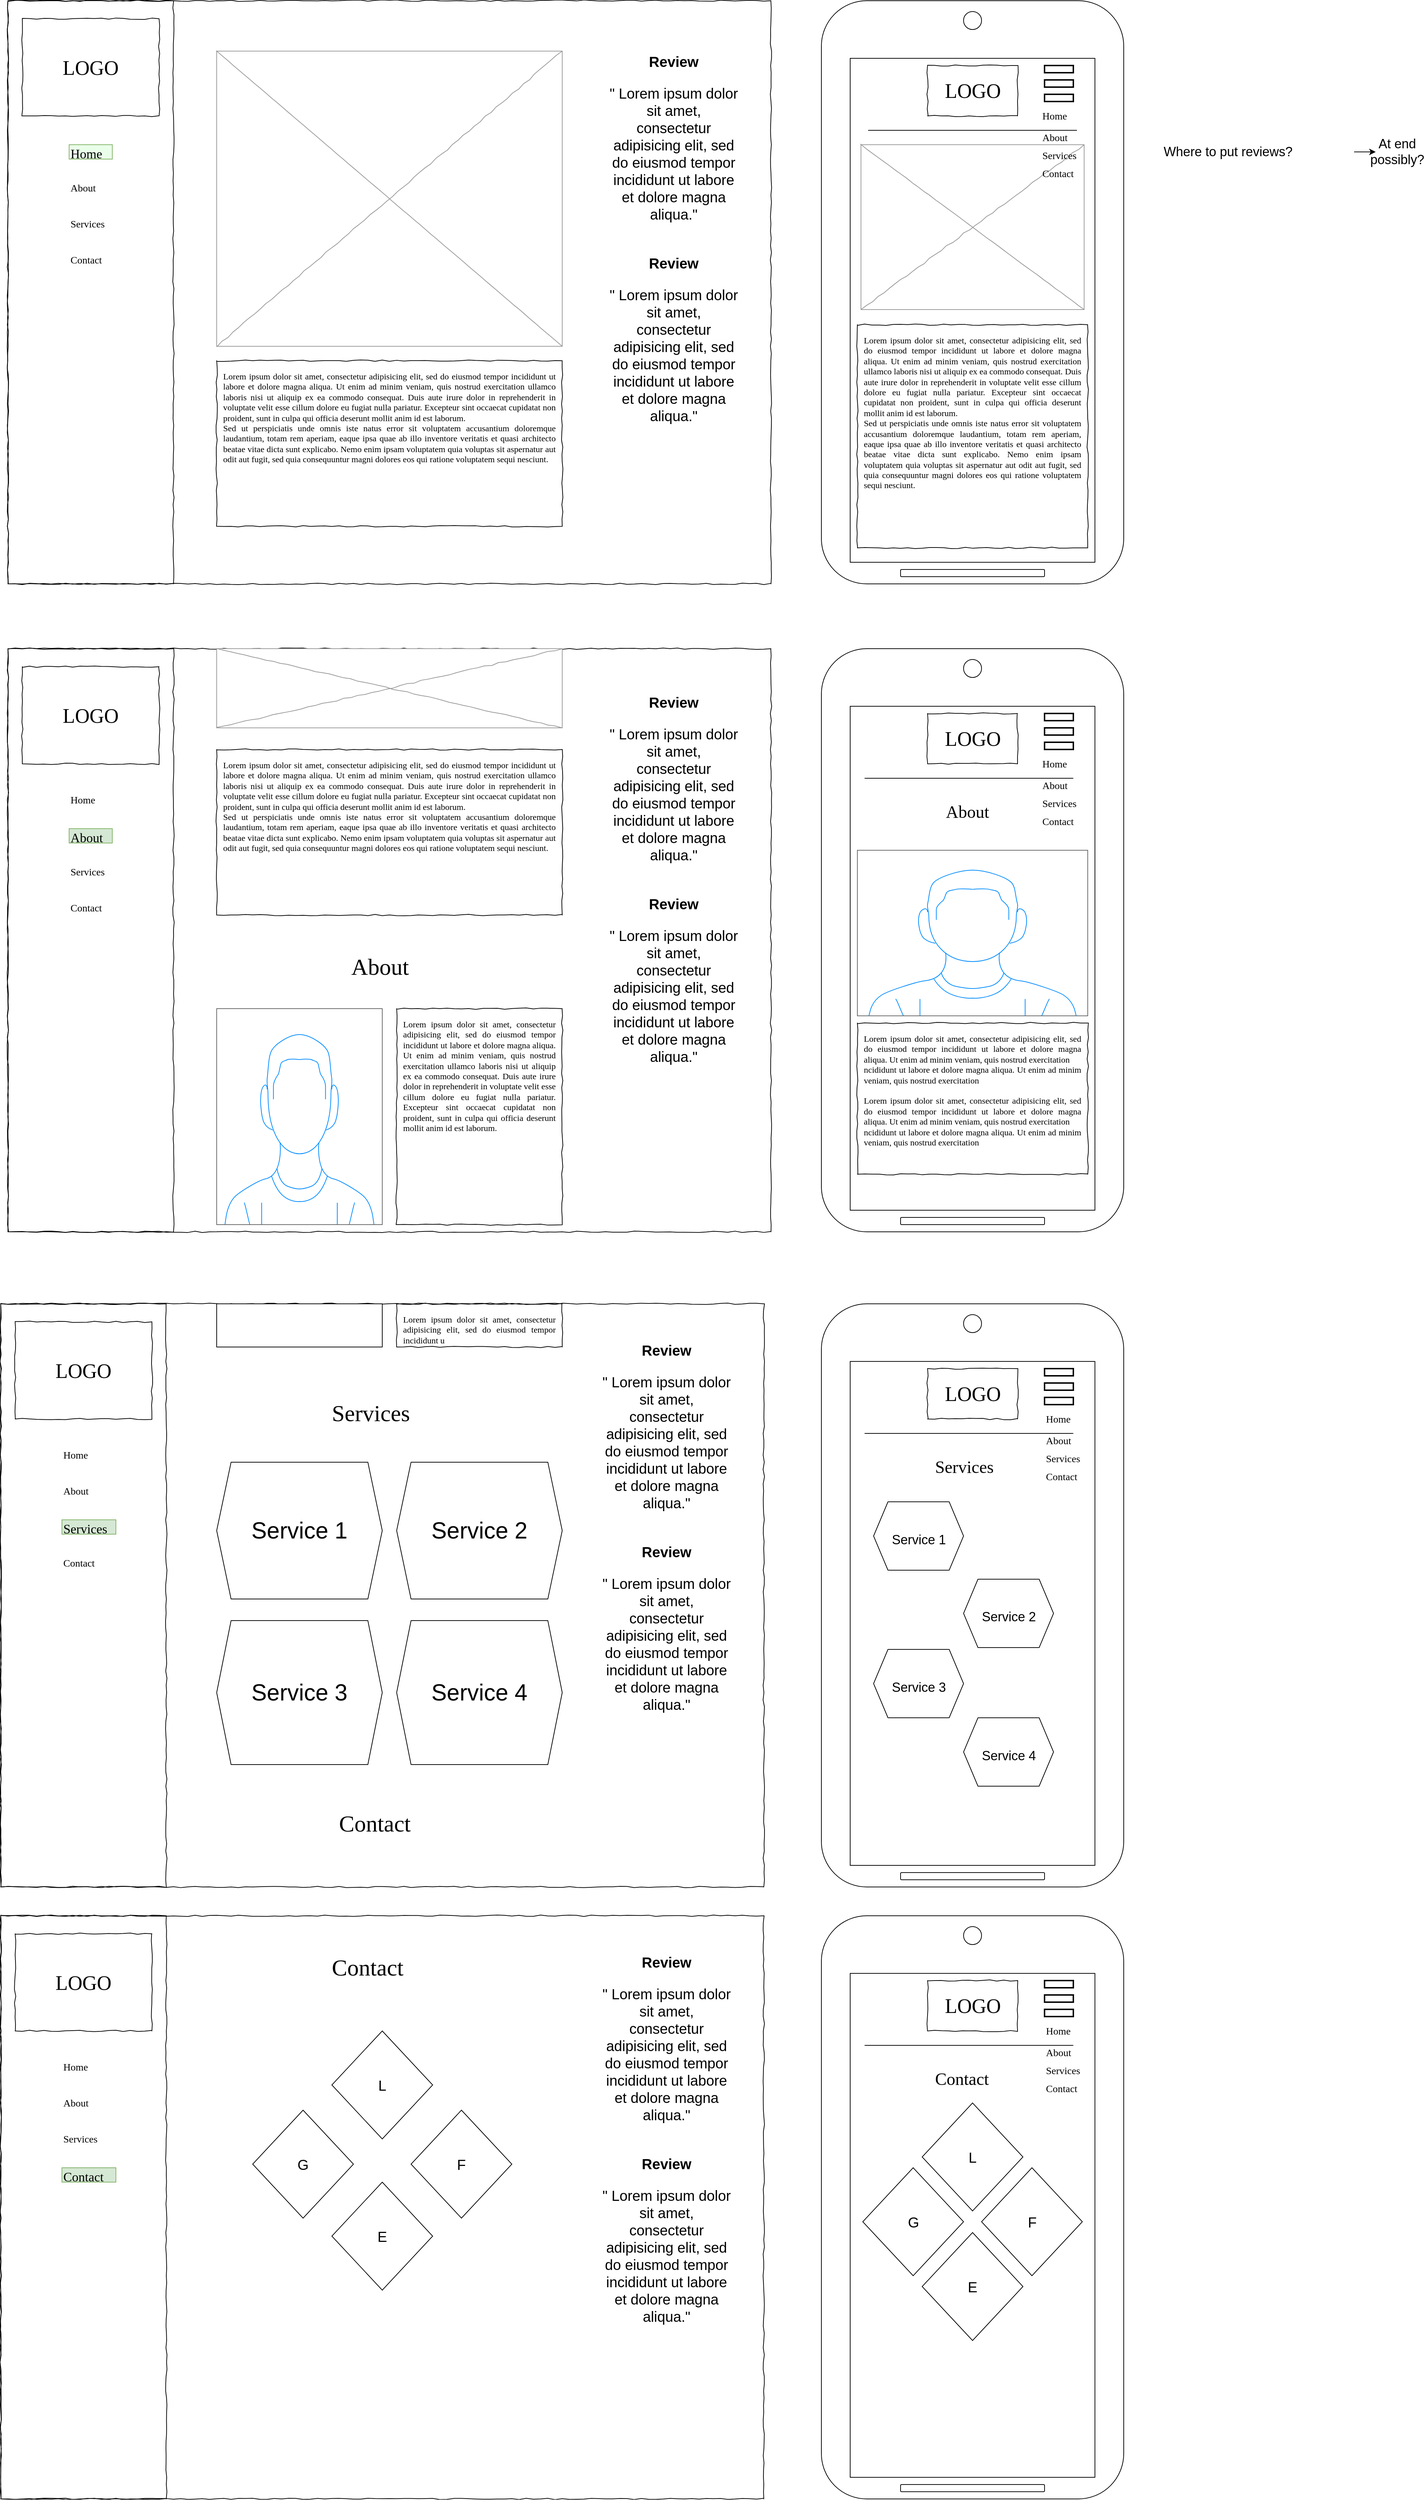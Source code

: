 <mxfile>
    <diagram name="Page-1" id="03018318-947c-dd8e-b7a3-06fadd420f32">
        <mxGraphModel dx="1958" dy="1034" grid="1" gridSize="10" guides="1" tooltips="1" connect="1" arrows="1" fold="1" page="1" pageScale="1" pageWidth="1100" pageHeight="850" background="none" math="0" shadow="0">
            <root>
                <mxCell id="0"/>
                <mxCell id="1" parent="0"/>
                <mxCell id="_-R5V9oavQFVsgbQ0bBa-81" value="" style="rounded=1;whiteSpace=wrap;html=1;" parent="1" vertex="1">
                    <mxGeometry x="1150" y="20" width="420" height="810" as="geometry"/>
                </mxCell>
                <mxCell id="677b7b8949515195-1" value="" style="whiteSpace=wrap;html=1;rounded=0;shadow=0;labelBackgroundColor=none;strokeColor=#000000;strokeWidth=1;fillColor=none;fontFamily=Verdana;fontSize=12;fontColor=#000000;align=center;comic=1;" parent="1" vertex="1">
                    <mxGeometry x="20" y="20" width="1060" height="810" as="geometry"/>
                </mxCell>
                <mxCell id="677b7b8949515195-10" value="" style="whiteSpace=wrap;html=1;rounded=0;shadow=0;labelBackgroundColor=none;strokeWidth=1;fillColor=none;fontFamily=Verdana;fontSize=12;align=center;comic=1;" parent="1" vertex="1">
                    <mxGeometry x="20" y="20" width="230" height="810" as="geometry"/>
                </mxCell>
                <mxCell id="677b7b8949515195-2" value="LOGO" style="whiteSpace=wrap;html=1;rounded=0;shadow=0;labelBackgroundColor=none;strokeWidth=1;fontFamily=Verdana;fontSize=28;align=center;comic=1;" parent="1" vertex="1">
                    <mxGeometry x="40" y="45" width="190" height="135" as="geometry"/>
                </mxCell>
                <mxCell id="677b7b8949515195-11" value="Home" style="text;html=1;points=[];align=left;verticalAlign=top;spacingTop=-4;fontSize=18;fontFamily=Verdana;fillColor=#EAFFE9;strokeColor=#82b366;rounded=0;gradientColor=none;" parent="1" vertex="1">
                    <mxGeometry x="105" y="220" width="60" height="20" as="geometry"/>
                </mxCell>
                <mxCell id="677b7b8949515195-12" value="About" style="text;html=1;points=[];align=left;verticalAlign=top;spacingTop=-4;fontSize=14;fontFamily=Verdana" parent="1" vertex="1">
                    <mxGeometry x="105" y="270" width="60" height="20" as="geometry"/>
                </mxCell>
                <mxCell id="677b7b8949515195-13" value="Services" style="text;html=1;points=[];align=left;verticalAlign=top;spacingTop=-4;fontSize=14;fontFamily=Verdana" parent="1" vertex="1">
                    <mxGeometry x="105" y="320" width="60" height="20" as="geometry"/>
                </mxCell>
                <mxCell id="677b7b8949515195-14" value="Contact" style="text;html=1;points=[];align=left;verticalAlign=top;spacingTop=-4;fontSize=14;fontFamily=Verdana" parent="1" vertex="1">
                    <mxGeometry x="105" y="370" width="60" height="20" as="geometry"/>
                </mxCell>
                <mxCell id="677b7b8949515195-15" value="&lt;div style=&quot;text-align: justify&quot;&gt;&lt;span&gt;Lorem ipsum dolor sit amet, consectetur adipisicing elit, sed do eiusmod tempor incididunt ut labore et dolore magna aliqua. Ut enim ad minim veniam, quis nostrud exercitation ullamco laboris nisi ut aliquip ex ea commodo consequat. Duis aute irure dolor in reprehenderit in voluptate velit esse cillum dolore eu fugiat nulla pariatur. Excepteur sint occaecat cupidatat non proident, sunt in culpa qui officia deserunt mollit anim id est laborum.&lt;/span&gt;&lt;/div&gt;&lt;div style=&quot;text-align: justify&quot;&gt;&lt;span&gt;Sed ut perspiciatis unde omnis iste natus error sit voluptatem accusantium doloremque laudantium, totam rem aperiam, eaque ipsa quae ab illo inventore veritatis et quasi architecto beatae vitae dicta sunt explicabo. Nemo enim ipsam voluptatem quia voluptas sit aspernatur aut odit aut fugit, sed quia consequuntur magni dolores eos qui ratione voluptatem sequi nesciunt.&amp;nbsp;&lt;/span&gt;&lt;/div&gt;" style="whiteSpace=wrap;html=1;rounded=0;shadow=0;labelBackgroundColor=none;strokeWidth=1;fillColor=none;fontFamily=Verdana;fontSize=12;align=center;verticalAlign=top;spacing=10;comic=1;" parent="1" vertex="1">
                    <mxGeometry x="310" y="520" width="480" height="230" as="geometry"/>
                </mxCell>
                <mxCell id="677b7b8949515195-16" value="" style="verticalLabelPosition=bottom;shadow=0;dashed=0;align=center;html=1;verticalAlign=top;strokeWidth=1;shape=mxgraph.mockup.graphics.simpleIcon;strokeColor=#999999;rounded=0;labelBackgroundColor=none;fontFamily=Verdana;fontSize=14;fontColor=#000000;comic=1;" parent="1" vertex="1">
                    <mxGeometry x="310" y="90" width="480" height="410" as="geometry"/>
                </mxCell>
                <mxCell id="_-R5V9oavQFVsgbQ0bBa-84" value="" style="rounded=0;whiteSpace=wrap;html=1;" parent="1" vertex="1">
                    <mxGeometry x="1190" y="100" width="340" height="700" as="geometry"/>
                </mxCell>
                <mxCell id="_-R5V9oavQFVsgbQ0bBa-42" value="LOGO" style="whiteSpace=wrap;html=1;rounded=0;shadow=0;labelBackgroundColor=none;strokeWidth=1;fontFamily=Verdana;fontSize=28;align=center;comic=1;" parent="1" vertex="1">
                    <mxGeometry x="1297.5" y="110" width="125" height="70" as="geometry"/>
                </mxCell>
                <mxCell id="_-R5V9oavQFVsgbQ0bBa-55" value="&lt;div style=&quot;text-align: justify&quot;&gt;&lt;span&gt;Lorem ipsum dolor sit amet, consectetur adipisicing elit, sed do eiusmod tempor incididunt ut labore et dolore magna aliqua. Ut enim ad minim veniam, quis nostrud exercitation ullamco laboris nisi ut aliquip ex ea commodo consequat. Duis aute irure dolor in reprehenderit in voluptate velit esse cillum dolore eu fugiat nulla pariatur. Excepteur sint occaecat cupidatat non proident, sunt in culpa qui officia deserunt mollit anim id est laborum.&lt;/span&gt;&lt;/div&gt;&lt;div style=&quot;text-align: justify&quot;&gt;&lt;span&gt;Sed ut perspiciatis unde omnis iste natus error sit voluptatem accusantium doloremque laudantium, totam rem aperiam, eaque ipsa quae ab illo inventore veritatis et quasi architecto beatae vitae dicta sunt explicabo. Nemo enim ipsam voluptatem quia voluptas sit aspernatur aut odit aut fugit, sed quia consequuntur magni dolores eos qui ratione voluptatem sequi nesciunt.&amp;nbsp;&lt;/span&gt;&lt;/div&gt;" style="whiteSpace=wrap;html=1;rounded=0;shadow=0;labelBackgroundColor=none;strokeWidth=1;fillColor=none;fontFamily=Verdana;fontSize=12;align=center;verticalAlign=top;spacing=10;comic=1;" parent="1" vertex="1">
                    <mxGeometry x="1200" y="470" width="320" height="310" as="geometry"/>
                </mxCell>
                <mxCell id="_-R5V9oavQFVsgbQ0bBa-56" value="" style="verticalLabelPosition=bottom;shadow=0;dashed=0;align=center;html=1;verticalAlign=top;strokeWidth=1;shape=mxgraph.mockup.graphics.simpleIcon;strokeColor=#999999;rounded=0;labelBackgroundColor=none;fontFamily=Verdana;fontSize=14;fontColor=#000000;comic=1;" parent="1" vertex="1">
                    <mxGeometry x="1205" y="220" width="310" height="229" as="geometry"/>
                </mxCell>
                <mxCell id="_-R5V9oavQFVsgbQ0bBa-82" value="" style="ellipse;whiteSpace=wrap;html=1;aspect=fixed;" parent="1" vertex="1">
                    <mxGeometry x="1347.5" y="35" width="25" height="25" as="geometry"/>
                </mxCell>
                <mxCell id="_-R5V9oavQFVsgbQ0bBa-83" value="" style="rounded=1;whiteSpace=wrap;html=1;" parent="1" vertex="1">
                    <mxGeometry x="1260" y="810" width="200" height="10" as="geometry"/>
                </mxCell>
                <mxCell id="_-R5V9oavQFVsgbQ0bBa-93" value="" style="whiteSpace=wrap;html=1;rounded=0;shadow=0;labelBackgroundColor=none;strokeColor=#000000;strokeWidth=1;fillColor=none;fontFamily=Verdana;fontSize=12;fontColor=#000000;align=center;comic=1;" parent="1" vertex="1">
                    <mxGeometry x="20" y="920" width="1060" height="810" as="geometry"/>
                </mxCell>
                <mxCell id="_-R5V9oavQFVsgbQ0bBa-94" value="" style="whiteSpace=wrap;html=1;rounded=0;shadow=0;labelBackgroundColor=none;strokeWidth=1;fillColor=none;fontFamily=Verdana;fontSize=12;align=center;comic=1;" parent="1" vertex="1">
                    <mxGeometry x="20" y="920" width="230" height="810" as="geometry"/>
                </mxCell>
                <mxCell id="_-R5V9oavQFVsgbQ0bBa-95" value="LOGO" style="whiteSpace=wrap;html=1;rounded=0;shadow=0;labelBackgroundColor=none;strokeWidth=1;fontFamily=Verdana;fontSize=28;align=center;comic=1;" parent="1" vertex="1">
                    <mxGeometry x="40" y="945" width="190" height="135" as="geometry"/>
                </mxCell>
                <mxCell id="_-R5V9oavQFVsgbQ0bBa-96" value="Home" style="text;html=1;points=[];align=left;verticalAlign=top;spacingTop=-4;fontSize=14;fontFamily=Verdana;rounded=0;" parent="1" vertex="1">
                    <mxGeometry x="105" y="1120" width="60" height="20" as="geometry"/>
                </mxCell>
                <mxCell id="_-R5V9oavQFVsgbQ0bBa-97" value="About" style="text;html=1;points=[];align=left;verticalAlign=top;spacingTop=-4;fontSize=18;fontFamily=Verdana;fillColor=#d5e8d4;strokeColor=#82b366;" parent="1" vertex="1">
                    <mxGeometry x="105" y="1170" width="60" height="20" as="geometry"/>
                </mxCell>
                <mxCell id="_-R5V9oavQFVsgbQ0bBa-98" value="Services" style="text;html=1;points=[];align=left;verticalAlign=top;spacingTop=-4;fontSize=14;fontFamily=Verdana" parent="1" vertex="1">
                    <mxGeometry x="105" y="1220" width="60" height="20" as="geometry"/>
                </mxCell>
                <mxCell id="_-R5V9oavQFVsgbQ0bBa-99" value="Contact" style="text;html=1;points=[];align=left;verticalAlign=top;spacingTop=-4;fontSize=14;fontFamily=Verdana" parent="1" vertex="1">
                    <mxGeometry x="105" y="1270" width="60" height="20" as="geometry"/>
                </mxCell>
                <mxCell id="_-R5V9oavQFVsgbQ0bBa-100" value="&lt;div style=&quot;text-align: justify&quot;&gt;&lt;span&gt;Lorem ipsum dolor sit amet, consectetur adipisicing elit, sed do eiusmod tempor incididunt ut labore et dolore magna aliqua. Ut enim ad minim veniam, quis nostrud exercitation ullamco laboris nisi ut aliquip ex ea commodo consequat. Duis aute irure dolor in reprehenderit in voluptate velit esse cillum dolore eu fugiat nulla pariatur. Excepteur sint occaecat cupidatat non proident, sunt in culpa qui officia deserunt mollit anim id est laborum.&lt;/span&gt;&lt;/div&gt;&lt;div style=&quot;text-align: justify&quot;&gt;&lt;span&gt;Sed ut perspiciatis unde omnis iste natus error sit voluptatem accusantium doloremque laudantium, totam rem aperiam, eaque ipsa quae ab illo inventore veritatis et quasi architecto beatae vitae dicta sunt explicabo. Nemo enim ipsam voluptatem quia voluptas sit aspernatur aut odit aut fugit, sed quia consequuntur magni dolores eos qui ratione voluptatem sequi nesciunt.&amp;nbsp;&lt;/span&gt;&lt;/div&gt;" style="whiteSpace=wrap;html=1;rounded=0;shadow=0;labelBackgroundColor=none;strokeWidth=1;fillColor=none;fontFamily=Verdana;fontSize=12;align=center;verticalAlign=top;spacing=10;comic=1;" parent="1" vertex="1">
                    <mxGeometry x="310" y="1060" width="480" height="230" as="geometry"/>
                </mxCell>
                <mxCell id="_-R5V9oavQFVsgbQ0bBa-101" value="" style="verticalLabelPosition=bottom;shadow=0;dashed=0;align=center;html=1;verticalAlign=top;strokeWidth=1;shape=mxgraph.mockup.graphics.simpleIcon;strokeColor=#999999;rounded=0;labelBackgroundColor=none;fontFamily=Verdana;fontSize=14;fontColor=#000000;comic=1;" parent="1" vertex="1">
                    <mxGeometry x="310" y="920" width="480" height="110" as="geometry"/>
                </mxCell>
                <mxCell id="_-R5V9oavQFVsgbQ0bBa-102" value="About" style="text;html=1;points=[];align=left;verticalAlign=top;spacingTop=-4;fontSize=32;fontFamily=Verdana" parent="1" vertex="1">
                    <mxGeometry x="495" y="1340" width="110" height="50" as="geometry"/>
                </mxCell>
                <mxCell id="_-R5V9oavQFVsgbQ0bBa-103" value="&lt;div style=&quot;text-align: justify&quot;&gt;&lt;span&gt;Lorem ipsum dolor sit amet, consectetur adipisicing elit, sed do eiusmod tempor incididunt ut labore et dolore magna aliqua. Ut enim ad minim veniam, quis nostrud exercitation ullamco laboris nisi ut aliquip ex ea commodo consequat. Duis aute irure dolor in reprehenderit in voluptate velit esse cillum dolore eu fugiat nulla pariatur. Excepteur sint occaecat cupidatat non proident, sunt in culpa qui officia deserunt mollit anim id est laborum.&lt;/span&gt;&lt;/div&gt;&lt;div style=&quot;text-align: justify&quot;&gt;&lt;br&gt;&lt;/div&gt;" style="whiteSpace=wrap;html=1;rounded=0;shadow=0;labelBackgroundColor=none;strokeWidth=1;fillColor=none;fontFamily=Verdana;fontSize=12;align=center;verticalAlign=top;spacing=10;comic=1;" parent="1" vertex="1">
                    <mxGeometry x="560" y="1420" width="230" height="300" as="geometry"/>
                </mxCell>
                <mxCell id="_-R5V9oavQFVsgbQ0bBa-104" value="" style="verticalLabelPosition=bottom;shadow=0;dashed=0;align=center;html=1;verticalAlign=top;strokeWidth=1;shape=mxgraph.mockup.containers.userMale;strokeColor=#666666;strokeColor2=#008cff;rounded=0;fontSize=32;fillColor=#FFFFFF;gradientColor=none;" parent="1" vertex="1">
                    <mxGeometry x="310" y="1420" width="230" height="300" as="geometry"/>
                </mxCell>
                <mxCell id="_-R5V9oavQFVsgbQ0bBa-105" value="" style="whiteSpace=wrap;html=1;rounded=0;shadow=0;labelBackgroundColor=none;strokeColor=#000000;strokeWidth=1;fillColor=none;fontFamily=Verdana;fontSize=12;fontColor=#000000;align=center;comic=1;" parent="1" vertex="1">
                    <mxGeometry x="10" y="1830" width="1060" height="810" as="geometry"/>
                </mxCell>
                <mxCell id="_-R5V9oavQFVsgbQ0bBa-106" value="" style="whiteSpace=wrap;html=1;rounded=0;shadow=0;labelBackgroundColor=none;strokeWidth=1;fillColor=none;fontFamily=Verdana;fontSize=12;align=center;comic=1;" parent="1" vertex="1">
                    <mxGeometry x="10" y="1830" width="230" height="810" as="geometry"/>
                </mxCell>
                <mxCell id="_-R5V9oavQFVsgbQ0bBa-107" value="LOGO" style="whiteSpace=wrap;html=1;rounded=0;shadow=0;labelBackgroundColor=none;strokeWidth=1;fontFamily=Verdana;fontSize=28;align=center;comic=1;" parent="1" vertex="1">
                    <mxGeometry x="30" y="1855" width="190" height="135" as="geometry"/>
                </mxCell>
                <mxCell id="_-R5V9oavQFVsgbQ0bBa-108" value="Home" style="text;html=1;points=[];align=left;verticalAlign=top;spacingTop=-4;fontSize=14;fontFamily=Verdana;rounded=0;" parent="1" vertex="1">
                    <mxGeometry x="95" y="2030" width="60" height="20" as="geometry"/>
                </mxCell>
                <mxCell id="_-R5V9oavQFVsgbQ0bBa-109" value="About" style="text;html=1;points=[];align=left;verticalAlign=top;spacingTop=-4;fontSize=14;fontFamily=Verdana;" parent="1" vertex="1">
                    <mxGeometry x="95" y="2080" width="60" height="20" as="geometry"/>
                </mxCell>
                <mxCell id="_-R5V9oavQFVsgbQ0bBa-110" value="Services" style="text;html=1;points=[];align=left;verticalAlign=top;spacingTop=-4;fontSize=18;fontFamily=Verdana;fillColor=#d5e8d4;strokeColor=#82b366;" parent="1" vertex="1">
                    <mxGeometry x="95" y="2130" width="75" height="20" as="geometry"/>
                </mxCell>
                <mxCell id="_-R5V9oavQFVsgbQ0bBa-111" value="Contact" style="text;html=1;points=[];align=left;verticalAlign=top;spacingTop=-4;fontSize=14;fontFamily=Verdana" parent="1" vertex="1">
                    <mxGeometry x="95" y="2180" width="60" height="20" as="geometry"/>
                </mxCell>
                <mxCell id="_-R5V9oavQFVsgbQ0bBa-115" value="&lt;div style=&quot;text-align: justify&quot;&gt;&lt;span&gt;Lorem ipsum dolor sit amet, consectetur adipisicing elit, sed do eiusmod tempor incididunt u&lt;/span&gt;&lt;/div&gt;" style="whiteSpace=wrap;html=1;rounded=0;shadow=0;labelBackgroundColor=none;strokeWidth=1;fillColor=none;fontFamily=Verdana;fontSize=12;align=center;verticalAlign=top;spacing=10;comic=1;" parent="1" vertex="1">
                    <mxGeometry x="560" y="1830" width="230" height="60" as="geometry"/>
                </mxCell>
                <mxCell id="_-R5V9oavQFVsgbQ0bBa-121" value="" style="rounded=0;whiteSpace=wrap;html=1;fontSize=32;fillColor=#FFFFFF;gradientColor=none;" parent="1" vertex="1">
                    <mxGeometry x="310" y="1830" width="230" height="60" as="geometry"/>
                </mxCell>
                <mxCell id="_-R5V9oavQFVsgbQ0bBa-123" value="Services" style="text;html=1;points=[];align=left;verticalAlign=top;spacingTop=-4;fontSize=32;fontFamily=Verdana" parent="1" vertex="1">
                    <mxGeometry x="468" y="1960" width="165" height="50" as="geometry"/>
                </mxCell>
                <mxCell id="_-R5V9oavQFVsgbQ0bBa-125" value="Service 1" style="shape=hexagon;perimeter=hexagonPerimeter2;whiteSpace=wrap;html=1;fixedSize=1;rounded=0;fontSize=32;fillColor=#FFFFFF;gradientColor=none;" parent="1" vertex="1">
                    <mxGeometry x="310" y="2050" width="230" height="190" as="geometry"/>
                </mxCell>
                <mxCell id="_-R5V9oavQFVsgbQ0bBa-129" value="Service 2" style="shape=hexagon;perimeter=hexagonPerimeter2;whiteSpace=wrap;html=1;fixedSize=1;rounded=0;fontSize=32;fillColor=#FFFFFF;gradientColor=none;" parent="1" vertex="1">
                    <mxGeometry x="560" y="2050" width="230" height="190" as="geometry"/>
                </mxCell>
                <mxCell id="_-R5V9oavQFVsgbQ0bBa-130" value="Service 3" style="shape=hexagon;perimeter=hexagonPerimeter2;whiteSpace=wrap;html=1;fixedSize=1;rounded=0;fontSize=32;fillColor=#FFFFFF;gradientColor=none;" parent="1" vertex="1">
                    <mxGeometry x="310" y="2270" width="230" height="200" as="geometry"/>
                </mxCell>
                <mxCell id="_-R5V9oavQFVsgbQ0bBa-131" value="Service 4" style="shape=hexagon;perimeter=hexagonPerimeter2;whiteSpace=wrap;html=1;fixedSize=1;rounded=0;fontSize=32;fillColor=#FFFFFF;gradientColor=none;" parent="1" vertex="1">
                    <mxGeometry x="560" y="2270" width="230" height="200" as="geometry"/>
                </mxCell>
                <mxCell id="_-R5V9oavQFVsgbQ0bBa-138" value="&lt;h1 style=&quot;font-size: 20px;&quot;&gt;Review&lt;/h1&gt;&lt;p style=&quot;font-size: 20px;&quot;&gt;&quot; Lorem ipsum dolor sit amet, consectetur adipisicing elit, sed do eiusmod tempor incididunt ut labore et dolore magna aliqua.&quot;&lt;/p&gt;" style="text;html=1;strokeColor=none;fillColor=none;spacing=5;spacingTop=-20;whiteSpace=wrap;overflow=hidden;rounded=0;fontSize=20;align=center;" parent="1" vertex="1">
                    <mxGeometry x="850" y="90" width="190" height="240" as="geometry"/>
                </mxCell>
                <mxCell id="_-R5V9oavQFVsgbQ0bBa-139" value="&lt;h1 style=&quot;font-size: 20px;&quot;&gt;Review&lt;/h1&gt;&lt;p style=&quot;font-size: 20px;&quot;&gt;&quot; Lorem ipsum dolor sit amet, consectetur adipisicing elit, sed do eiusmod tempor incididunt ut labore et dolore magna aliqua.&quot;&lt;/p&gt;" style="text;html=1;strokeColor=none;fillColor=none;spacing=5;spacingTop=-20;whiteSpace=wrap;overflow=hidden;rounded=0;fontSize=20;align=center;" parent="1" vertex="1">
                    <mxGeometry x="850" y="370" width="190" height="240" as="geometry"/>
                </mxCell>
                <mxCell id="_-R5V9oavQFVsgbQ0bBa-140" value="&lt;h1 style=&quot;font-size: 20px;&quot;&gt;Review&lt;/h1&gt;&lt;p style=&quot;font-size: 20px;&quot;&gt;&quot; Lorem ipsum dolor sit amet, consectetur adipisicing elit, sed do eiusmod tempor incididunt ut labore et dolore magna aliqua.&quot;&lt;/p&gt;" style="text;html=1;strokeColor=none;fillColor=none;spacing=5;spacingTop=-20;whiteSpace=wrap;overflow=hidden;rounded=0;fontSize=20;align=center;" parent="1" vertex="1">
                    <mxGeometry x="850" y="980" width="190" height="240" as="geometry"/>
                </mxCell>
                <mxCell id="_-R5V9oavQFVsgbQ0bBa-141" value="&lt;h1 style=&quot;font-size: 20px;&quot;&gt;Review&lt;/h1&gt;&lt;p style=&quot;font-size: 20px;&quot;&gt;&quot; Lorem ipsum dolor sit amet, consectetur adipisicing elit, sed do eiusmod tempor incididunt ut labore et dolore magna aliqua.&quot;&lt;/p&gt;" style="text;html=1;strokeColor=none;fillColor=none;spacing=5;spacingTop=-20;whiteSpace=wrap;overflow=hidden;rounded=0;fontSize=20;align=center;" parent="1" vertex="1">
                    <mxGeometry x="850" y="1260" width="190" height="240" as="geometry"/>
                </mxCell>
                <mxCell id="_-R5V9oavQFVsgbQ0bBa-142" value="&lt;h1 style=&quot;font-size: 20px;&quot;&gt;Review&lt;/h1&gt;&lt;p style=&quot;font-size: 20px;&quot;&gt;&quot; Lorem ipsum dolor sit amet, consectetur adipisicing elit, sed do eiusmod tempor incididunt ut labore et dolore magna aliqua.&quot;&lt;/p&gt;" style="text;html=1;strokeColor=none;fillColor=none;spacing=5;spacingTop=-20;whiteSpace=wrap;overflow=hidden;rounded=0;fontSize=20;align=center;" parent="1" vertex="1">
                    <mxGeometry x="840" y="1880" width="190" height="240" as="geometry"/>
                </mxCell>
                <mxCell id="_-R5V9oavQFVsgbQ0bBa-143" value="&lt;h1 style=&quot;font-size: 20px;&quot;&gt;Review&lt;/h1&gt;&lt;p style=&quot;font-size: 20px;&quot;&gt;&quot; Lorem ipsum dolor sit amet, consectetur adipisicing elit, sed do eiusmod tempor incididunt ut labore et dolore magna aliqua.&quot;&lt;/p&gt;" style="text;html=1;strokeColor=none;fillColor=none;spacing=5;spacingTop=-20;whiteSpace=wrap;overflow=hidden;rounded=0;fontSize=20;align=center;" parent="1" vertex="1">
                    <mxGeometry x="840" y="2160" width="190" height="240" as="geometry"/>
                </mxCell>
                <mxCell id="_-R5V9oavQFVsgbQ0bBa-144" value="" style="whiteSpace=wrap;html=1;rounded=0;shadow=0;labelBackgroundColor=none;strokeColor=#000000;strokeWidth=1;fillColor=none;fontFamily=Verdana;fontSize=12;fontColor=#000000;align=center;comic=1;" parent="1" vertex="1">
                    <mxGeometry x="10" y="2680" width="1060" height="810" as="geometry"/>
                </mxCell>
                <mxCell id="_-R5V9oavQFVsgbQ0bBa-145" value="" style="whiteSpace=wrap;html=1;rounded=0;shadow=0;labelBackgroundColor=none;strokeWidth=1;fillColor=none;fontFamily=Verdana;fontSize=12;align=center;comic=1;" parent="1" vertex="1">
                    <mxGeometry x="10" y="2680" width="230" height="810" as="geometry"/>
                </mxCell>
                <mxCell id="_-R5V9oavQFVsgbQ0bBa-146" value="LOGO" style="whiteSpace=wrap;html=1;rounded=0;shadow=0;labelBackgroundColor=none;strokeWidth=1;fontFamily=Verdana;fontSize=28;align=center;comic=1;" parent="1" vertex="1">
                    <mxGeometry x="30" y="2705" width="190" height="135" as="geometry"/>
                </mxCell>
                <mxCell id="_-R5V9oavQFVsgbQ0bBa-147" value="Home" style="text;html=1;points=[];align=left;verticalAlign=top;spacingTop=-4;fontSize=14;fontFamily=Verdana;rounded=0;" parent="1" vertex="1">
                    <mxGeometry x="95" y="2880" width="60" height="20" as="geometry"/>
                </mxCell>
                <mxCell id="_-R5V9oavQFVsgbQ0bBa-148" value="About" style="text;html=1;points=[];align=left;verticalAlign=top;spacingTop=-4;fontSize=14;fontFamily=Verdana;" parent="1" vertex="1">
                    <mxGeometry x="95" y="2930" width="60" height="20" as="geometry"/>
                </mxCell>
                <mxCell id="_-R5V9oavQFVsgbQ0bBa-149" value="Services" style="text;html=1;points=[];align=left;verticalAlign=top;spacingTop=-4;fontSize=14;fontFamily=Verdana;" parent="1" vertex="1">
                    <mxGeometry x="95" y="2980" width="60" height="20" as="geometry"/>
                </mxCell>
                <mxCell id="_-R5V9oavQFVsgbQ0bBa-150" value="Contact" style="text;html=1;points=[];align=left;verticalAlign=top;spacingTop=-4;fontSize=18;fontFamily=Verdana;fillColor=#d5e8d4;strokeColor=#82b366;" parent="1" vertex="1">
                    <mxGeometry x="95" y="3030" width="75" height="20" as="geometry"/>
                </mxCell>
                <mxCell id="_-R5V9oavQFVsgbQ0bBa-158" value="&lt;h1 style=&quot;font-size: 20px;&quot;&gt;Review&lt;/h1&gt;&lt;p style=&quot;font-size: 20px;&quot;&gt;&quot; Lorem ipsum dolor sit amet, consectetur adipisicing elit, sed do eiusmod tempor incididunt ut labore et dolore magna aliqua.&quot;&lt;/p&gt;" style="text;html=1;strokeColor=none;fillColor=none;spacing=5;spacingTop=-20;whiteSpace=wrap;overflow=hidden;rounded=0;fontSize=20;align=center;" parent="1" vertex="1">
                    <mxGeometry x="840" y="2730" width="190" height="240" as="geometry"/>
                </mxCell>
                <mxCell id="_-R5V9oavQFVsgbQ0bBa-159" value="&lt;h1 style=&quot;font-size: 20px;&quot;&gt;Review&lt;/h1&gt;&lt;p style=&quot;font-size: 20px;&quot;&gt;&quot; Lorem ipsum dolor sit amet, consectetur adipisicing elit, sed do eiusmod tempor incididunt ut labore et dolore magna aliqua.&quot;&lt;/p&gt;" style="text;html=1;strokeColor=none;fillColor=none;spacing=5;spacingTop=-20;whiteSpace=wrap;overflow=hidden;rounded=0;fontSize=20;align=center;" parent="1" vertex="1">
                    <mxGeometry x="840" y="3010" width="190" height="240" as="geometry"/>
                </mxCell>
                <mxCell id="_-R5V9oavQFVsgbQ0bBa-160" value="Contact" style="text;html=1;points=[];align=left;verticalAlign=top;spacingTop=-4;fontSize=32;fontFamily=Verdana" parent="1" vertex="1">
                    <mxGeometry x="478" y="2530" width="165" height="50" as="geometry"/>
                </mxCell>
                <mxCell id="_-R5V9oavQFVsgbQ0bBa-164" value="Contact" style="text;html=1;points=[];align=left;verticalAlign=top;spacingTop=-4;fontSize=32;fontFamily=Verdana" parent="1" vertex="1">
                    <mxGeometry x="468" y="2730" width="165" height="50" as="geometry"/>
                </mxCell>
                <mxCell id="_-R5V9oavQFVsgbQ0bBa-168" value="F" style="rhombus;whiteSpace=wrap;html=1;rounded=0;sketch=0;fontSize=20;fillColor=#FFFFFF;gradientColor=none;" parent="1" vertex="1">
                    <mxGeometry x="580" y="2950" width="140" height="150" as="geometry"/>
                </mxCell>
                <mxCell id="_-R5V9oavQFVsgbQ0bBa-172" value="G" style="rhombus;whiteSpace=wrap;html=1;rounded=0;sketch=0;fontSize=20;fillColor=#FFFFFF;gradientColor=none;" parent="1" vertex="1">
                    <mxGeometry x="360" y="2950" width="140" height="150" as="geometry"/>
                </mxCell>
                <mxCell id="_-R5V9oavQFVsgbQ0bBa-173" value="L" style="rhombus;whiteSpace=wrap;html=1;rounded=0;sketch=0;fontSize=20;fillColor=#FFFFFF;gradientColor=none;" parent="1" vertex="1">
                    <mxGeometry x="470" y="2840" width="140" height="150" as="geometry"/>
                </mxCell>
                <mxCell id="_-R5V9oavQFVsgbQ0bBa-174" value="E" style="rhombus;whiteSpace=wrap;html=1;rounded=0;sketch=0;fontSize=20;fillColor=#FFFFFF;gradientColor=none;" parent="1" vertex="1">
                    <mxGeometry x="470" y="3050" width="140" height="150" as="geometry"/>
                </mxCell>
                <mxCell id="_-R5V9oavQFVsgbQ0bBa-184" value="" style="rounded=1;whiteSpace=wrap;html=1;" parent="1" vertex="1">
                    <mxGeometry x="1150" y="920" width="420" height="810" as="geometry"/>
                </mxCell>
                <mxCell id="_-R5V9oavQFVsgbQ0bBa-185" value="" style="rounded=0;whiteSpace=wrap;html=1;" parent="1" vertex="1">
                    <mxGeometry x="1190" y="1000" width="340" height="700" as="geometry"/>
                </mxCell>
                <mxCell id="_-R5V9oavQFVsgbQ0bBa-189" value="" style="ellipse;whiteSpace=wrap;html=1;aspect=fixed;" parent="1" vertex="1">
                    <mxGeometry x="1347.5" y="935" width="25" height="25" as="geometry"/>
                </mxCell>
                <mxCell id="_-R5V9oavQFVsgbQ0bBa-190" value="" style="rounded=1;whiteSpace=wrap;html=1;" parent="1" vertex="1">
                    <mxGeometry x="1260" y="1710" width="200" height="10" as="geometry"/>
                </mxCell>
                <mxCell id="_-R5V9oavQFVsgbQ0bBa-191" value="About" style="text;html=1;points=[];align=left;verticalAlign=top;spacingTop=-4;fontSize=24;fontFamily=Verdana" parent="1" vertex="1">
                    <mxGeometry x="1321.25" y="1130" width="77.5" height="50" as="geometry"/>
                </mxCell>
                <mxCell id="_-R5V9oavQFVsgbQ0bBa-192" value="" style="verticalLabelPosition=bottom;shadow=0;dashed=0;align=center;html=1;verticalAlign=top;strokeWidth=1;shape=mxgraph.mockup.containers.userMale;strokeColor=#666666;strokeColor2=#008cff;rounded=0;fontSize=32;fillColor=#FFFFFF;gradientColor=none;" parent="1" vertex="1">
                    <mxGeometry x="1200" y="1200" width="320" height="230" as="geometry"/>
                </mxCell>
                <mxCell id="_-R5V9oavQFVsgbQ0bBa-193" value="&lt;div style=&quot;text-align: justify&quot;&gt;&lt;span&gt;Lorem ipsum dolor sit amet, consectetur adipisicing elit, sed do eiusmod tempor incididunt ut labore et dolore magna aliqua. Ut enim ad minim veniam, quis nostrud exercitation&lt;/span&gt;&lt;/div&gt;&lt;div style=&quot;text-align: justify&quot;&gt;ncididunt ut labore et dolore magna aliqua. Ut enim ad minim veniam, quis nostrud exercitation&lt;span&gt;&lt;br&gt;&lt;/span&gt;&lt;/div&gt;&lt;div style=&quot;text-align: justify&quot;&gt;&lt;br&gt;&lt;/div&gt;&lt;div style=&quot;text-align: justify&quot;&gt;&lt;div&gt;Lorem ipsum dolor sit amet, consectetur adipisicing elit, sed do eiusmod tempor incididunt ut labore et dolore magna aliqua. Ut enim ad minim veniam, quis nostrud exercitation&lt;/div&gt;&lt;div&gt;ncididunt ut labore et dolore magna aliqua. Ut enim ad minim veniam, quis nostrud exercitation&lt;/div&gt;&lt;/div&gt;" style="whiteSpace=wrap;html=1;rounded=0;shadow=0;labelBackgroundColor=none;strokeWidth=1;fillColor=none;fontFamily=Verdana;fontSize=12;align=center;verticalAlign=top;spacing=10;comic=1;" parent="1" vertex="1">
                    <mxGeometry x="1200" y="1440" width="320" height="210" as="geometry"/>
                </mxCell>
                <mxCell id="_-R5V9oavQFVsgbQ0bBa-258" style="edgeStyle=orthogonalEdgeStyle;rounded=0;orthogonalLoop=1;jettySize=auto;html=1;fontSize=18;" parent="1" source="_-R5V9oavQFVsgbQ0bBa-194" target="_-R5V9oavQFVsgbQ0bBa-259" edge="1">
                    <mxGeometry relative="1" as="geometry">
                        <mxPoint x="1950" y="230" as="targetPoint"/>
                    </mxGeometry>
                </mxCell>
                <mxCell id="_-R5V9oavQFVsgbQ0bBa-194" value="Where to put reviews?" style="text;html=1;strokeColor=none;fillColor=none;align=center;verticalAlign=middle;whiteSpace=wrap;rounded=0;sketch=0;fontSize=18;" parent="1" vertex="1">
                    <mxGeometry x="1540" y="215" width="350" height="30" as="geometry"/>
                </mxCell>
                <mxCell id="_-R5V9oavQFVsgbQ0bBa-209" value="" style="rounded=0;whiteSpace=wrap;html=1;sketch=0;fontSize=13;fillColor=#FFFFFF;gradientColor=none;verticalAlign=middle;horizontal=0;align=right;strokeWidth=2;" parent="1" vertex="1">
                    <mxGeometry x="1460" y="1010" width="40" height="10" as="geometry"/>
                </mxCell>
                <mxCell id="_-R5V9oavQFVsgbQ0bBa-210" value="" style="rounded=0;whiteSpace=wrap;html=1;sketch=0;fontSize=13;fillColor=#FFFFFF;gradientColor=none;verticalAlign=middle;horizontal=0;align=right;strokeWidth=2;" parent="1" vertex="1">
                    <mxGeometry x="1460" y="1030" width="40" height="10" as="geometry"/>
                </mxCell>
                <mxCell id="_-R5V9oavQFVsgbQ0bBa-211" value="" style="rounded=0;whiteSpace=wrap;html=1;sketch=0;fontSize=13;fillColor=#FFFFFF;gradientColor=none;verticalAlign=middle;horizontal=0;align=right;strokeWidth=2;" parent="1" vertex="1">
                    <mxGeometry x="1460" y="1050" width="40" height="10" as="geometry"/>
                </mxCell>
                <mxCell id="_-R5V9oavQFVsgbQ0bBa-213" value="" style="rounded=0;whiteSpace=wrap;html=1;sketch=0;fontSize=13;fillColor=#FFFFFF;gradientColor=none;verticalAlign=middle;horizontal=0;align=right;strokeWidth=2;" parent="1" vertex="1">
                    <mxGeometry x="1460" y="110" width="40" height="10" as="geometry"/>
                </mxCell>
                <mxCell id="_-R5V9oavQFVsgbQ0bBa-214" value="" style="rounded=0;whiteSpace=wrap;html=1;sketch=0;fontSize=13;fillColor=#FFFFFF;gradientColor=none;verticalAlign=middle;horizontal=0;align=right;strokeWidth=2;" parent="1" vertex="1">
                    <mxGeometry x="1460" y="130" width="40" height="10" as="geometry"/>
                </mxCell>
                <mxCell id="_-R5V9oavQFVsgbQ0bBa-215" value="" style="rounded=0;whiteSpace=wrap;html=1;sketch=0;fontSize=13;fillColor=#FFFFFF;gradientColor=none;verticalAlign=middle;horizontal=0;align=right;strokeWidth=2;" parent="1" vertex="1">
                    <mxGeometry x="1460" y="150" width="40" height="10" as="geometry"/>
                </mxCell>
                <mxCell id="_-R5V9oavQFVsgbQ0bBa-216" value="LOGO" style="whiteSpace=wrap;html=1;rounded=0;shadow=0;labelBackgroundColor=none;strokeWidth=1;fontFamily=Verdana;fontSize=28;align=center;comic=1;" parent="1" vertex="1">
                    <mxGeometry x="1297.5" y="1010" width="125" height="70" as="geometry"/>
                </mxCell>
                <mxCell id="_-R5V9oavQFVsgbQ0bBa-220" value="" style="endArrow=none;html=1;rounded=0;fontSize=13;" parent="1" edge="1">
                    <mxGeometry width="50" height="50" relative="1" as="geometry">
                        <mxPoint x="1215" y="200" as="sourcePoint"/>
                        <mxPoint x="1505" y="200" as="targetPoint"/>
                    </mxGeometry>
                </mxCell>
                <mxCell id="_-R5V9oavQFVsgbQ0bBa-221" value="" style="endArrow=none;html=1;rounded=0;fontSize=13;" parent="1" edge="1">
                    <mxGeometry width="50" height="50" relative="1" as="geometry">
                        <mxPoint x="1210" y="1100" as="sourcePoint"/>
                        <mxPoint x="1500" y="1100" as="targetPoint"/>
                    </mxGeometry>
                </mxCell>
                <mxCell id="_-R5V9oavQFVsgbQ0bBa-222" value="" style="rounded=1;whiteSpace=wrap;html=1;" parent="1" vertex="1">
                    <mxGeometry x="1150" y="1830" width="420" height="810" as="geometry"/>
                </mxCell>
                <mxCell id="_-R5V9oavQFVsgbQ0bBa-223" value="" style="rounded=0;whiteSpace=wrap;html=1;" parent="1" vertex="1">
                    <mxGeometry x="1190" y="1910" width="340" height="700" as="geometry"/>
                </mxCell>
                <mxCell id="_-R5V9oavQFVsgbQ0bBa-224" value="" style="ellipse;whiteSpace=wrap;html=1;aspect=fixed;" parent="1" vertex="1">
                    <mxGeometry x="1347.5" y="1845" width="25" height="25" as="geometry"/>
                </mxCell>
                <mxCell id="_-R5V9oavQFVsgbQ0bBa-225" value="" style="rounded=1;whiteSpace=wrap;html=1;" parent="1" vertex="1">
                    <mxGeometry x="1260" y="2620" width="200" height="10" as="geometry"/>
                </mxCell>
                <mxCell id="_-R5V9oavQFVsgbQ0bBa-229" value="LOGO" style="whiteSpace=wrap;html=1;rounded=0;shadow=0;labelBackgroundColor=none;strokeWidth=1;fontFamily=Verdana;fontSize=28;align=center;comic=1;" parent="1" vertex="1">
                    <mxGeometry x="1297.5" y="1920" width="125" height="70" as="geometry"/>
                </mxCell>
                <mxCell id="_-R5V9oavQFVsgbQ0bBa-230" value="" style="endArrow=none;html=1;rounded=0;fontSize=13;" parent="1" edge="1">
                    <mxGeometry width="50" height="50" relative="1" as="geometry">
                        <mxPoint x="1210" y="2010" as="sourcePoint"/>
                        <mxPoint x="1500" y="2010" as="targetPoint"/>
                    </mxGeometry>
                </mxCell>
                <mxCell id="_-R5V9oavQFVsgbQ0bBa-231" value="Services" style="text;html=1;points=[];align=left;verticalAlign=top;spacingTop=-4;fontSize=24;fontFamily=Verdana" parent="1" vertex="1">
                    <mxGeometry x="1305.63" y="2040" width="108.75" height="50" as="geometry"/>
                </mxCell>
                <mxCell id="_-R5V9oavQFVsgbQ0bBa-232" value="" style="rounded=0;whiteSpace=wrap;html=1;sketch=0;fontSize=13;fillColor=#FFFFFF;gradientColor=none;verticalAlign=middle;horizontal=0;align=right;strokeWidth=2;" parent="1" vertex="1">
                    <mxGeometry x="1460" y="1920" width="40" height="10" as="geometry"/>
                </mxCell>
                <mxCell id="_-R5V9oavQFVsgbQ0bBa-233" value="" style="rounded=0;whiteSpace=wrap;html=1;sketch=0;fontSize=13;fillColor=#FFFFFF;gradientColor=none;verticalAlign=middle;horizontal=0;align=right;strokeWidth=2;" parent="1" vertex="1">
                    <mxGeometry x="1460" y="1940" width="40" height="10" as="geometry"/>
                </mxCell>
                <mxCell id="_-R5V9oavQFVsgbQ0bBa-234" value="" style="rounded=0;whiteSpace=wrap;html=1;sketch=0;fontSize=13;fillColor=#FFFFFF;gradientColor=none;verticalAlign=middle;horizontal=0;align=right;strokeWidth=2;" parent="1" vertex="1">
                    <mxGeometry x="1460" y="1960" width="40" height="10" as="geometry"/>
                </mxCell>
                <mxCell id="_-R5V9oavQFVsgbQ0bBa-235" value="&lt;font style=&quot;font-size: 18px;&quot;&gt;Service 1&lt;/font&gt;" style="shape=hexagon;perimeter=hexagonPerimeter2;whiteSpace=wrap;html=1;fixedSize=1;rounded=0;fontSize=32;fillColor=#FFFFFF;gradientColor=none;" parent="1" vertex="1">
                    <mxGeometry x="1222.5" y="2105" width="125" height="95" as="geometry"/>
                </mxCell>
                <mxCell id="_-R5V9oavQFVsgbQ0bBa-236" value="&lt;font style=&quot;font-size: 18px;&quot;&gt;Service 2&lt;/font&gt;" style="shape=hexagon;perimeter=hexagonPerimeter2;whiteSpace=wrap;html=1;fixedSize=1;rounded=0;fontSize=32;fillColor=#FFFFFF;gradientColor=none;" parent="1" vertex="1">
                    <mxGeometry x="1347.5" y="2212.5" width="125" height="95" as="geometry"/>
                </mxCell>
                <mxCell id="_-R5V9oavQFVsgbQ0bBa-237" value="&lt;font style=&quot;font-size: 18px;&quot;&gt;Service 3&lt;/font&gt;" style="shape=hexagon;perimeter=hexagonPerimeter2;whiteSpace=wrap;html=1;fixedSize=1;rounded=0;fontSize=32;fillColor=#FFFFFF;gradientColor=none;" parent="1" vertex="1">
                    <mxGeometry x="1222.5" y="2310" width="125" height="95" as="geometry"/>
                </mxCell>
                <mxCell id="_-R5V9oavQFVsgbQ0bBa-238" value="&lt;font style=&quot;font-size: 18px;&quot;&gt;Service 4&lt;/font&gt;" style="shape=hexagon;perimeter=hexagonPerimeter2;whiteSpace=wrap;html=1;fixedSize=1;rounded=0;fontSize=32;fillColor=#FFFFFF;gradientColor=none;" parent="1" vertex="1">
                    <mxGeometry x="1347.5" y="2405" width="125" height="95" as="geometry"/>
                </mxCell>
                <mxCell id="_-R5V9oavQFVsgbQ0bBa-239" value="" style="rounded=1;whiteSpace=wrap;html=1;" parent="1" vertex="1">
                    <mxGeometry x="1150" y="2680" width="420" height="810" as="geometry"/>
                </mxCell>
                <mxCell id="_-R5V9oavQFVsgbQ0bBa-240" value="" style="rounded=0;whiteSpace=wrap;html=1;" parent="1" vertex="1">
                    <mxGeometry x="1190" y="2760" width="340" height="700" as="geometry"/>
                </mxCell>
                <mxCell id="_-R5V9oavQFVsgbQ0bBa-241" value="" style="ellipse;whiteSpace=wrap;html=1;aspect=fixed;" parent="1" vertex="1">
                    <mxGeometry x="1347.5" y="2695" width="25" height="25" as="geometry"/>
                </mxCell>
                <mxCell id="_-R5V9oavQFVsgbQ0bBa-242" value="" style="rounded=1;whiteSpace=wrap;html=1;" parent="1" vertex="1">
                    <mxGeometry x="1260" y="3470" width="200" height="10" as="geometry"/>
                </mxCell>
                <mxCell id="_-R5V9oavQFVsgbQ0bBa-243" value="LOGO" style="whiteSpace=wrap;html=1;rounded=0;shadow=0;labelBackgroundColor=none;strokeWidth=1;fontFamily=Verdana;fontSize=28;align=center;comic=1;" parent="1" vertex="1">
                    <mxGeometry x="1297.5" y="2770" width="125" height="70" as="geometry"/>
                </mxCell>
                <mxCell id="_-R5V9oavQFVsgbQ0bBa-244" value="" style="endArrow=none;html=1;rounded=0;fontSize=13;" parent="1" edge="1">
                    <mxGeometry width="50" height="50" relative="1" as="geometry">
                        <mxPoint x="1210" y="2860" as="sourcePoint"/>
                        <mxPoint x="1500" y="2860" as="targetPoint"/>
                    </mxGeometry>
                </mxCell>
                <mxCell id="_-R5V9oavQFVsgbQ0bBa-245" value="Contact" style="text;html=1;points=[];align=left;verticalAlign=top;spacingTop=-4;fontSize=24;fontFamily=Verdana" parent="1" vertex="1">
                    <mxGeometry x="1305.63" y="2890" width="108.75" height="50" as="geometry"/>
                </mxCell>
                <mxCell id="_-R5V9oavQFVsgbQ0bBa-246" value="" style="rounded=0;whiteSpace=wrap;html=1;sketch=0;fontSize=13;fillColor=#FFFFFF;gradientColor=none;verticalAlign=middle;horizontal=0;align=right;strokeWidth=2;" parent="1" vertex="1">
                    <mxGeometry x="1460" y="2770" width="40" height="10" as="geometry"/>
                </mxCell>
                <mxCell id="_-R5V9oavQFVsgbQ0bBa-247" value="" style="rounded=0;whiteSpace=wrap;html=1;sketch=0;fontSize=13;fillColor=#FFFFFF;gradientColor=none;verticalAlign=middle;horizontal=0;align=right;strokeWidth=2;" parent="1" vertex="1">
                    <mxGeometry x="1460" y="2790" width="40" height="10" as="geometry"/>
                </mxCell>
                <mxCell id="_-R5V9oavQFVsgbQ0bBa-248" value="" style="rounded=0;whiteSpace=wrap;html=1;sketch=0;fontSize=13;fillColor=#FFFFFF;gradientColor=none;verticalAlign=middle;horizontal=0;align=right;strokeWidth=2;" parent="1" vertex="1">
                    <mxGeometry x="1460" y="2810" width="40" height="10" as="geometry"/>
                </mxCell>
                <mxCell id="_-R5V9oavQFVsgbQ0bBa-254" value="L" style="rhombus;whiteSpace=wrap;html=1;rounded=0;sketch=0;fontSize=20;fillColor=#FFFFFF;gradientColor=none;" parent="1" vertex="1">
                    <mxGeometry x="1290" y="2940" width="140" height="150" as="geometry"/>
                </mxCell>
                <mxCell id="_-R5V9oavQFVsgbQ0bBa-255" value="G" style="rhombus;whiteSpace=wrap;html=1;rounded=0;sketch=0;fontSize=20;fillColor=#FFFFFF;gradientColor=none;" parent="1" vertex="1">
                    <mxGeometry x="1207.5" y="3030" width="140" height="150" as="geometry"/>
                </mxCell>
                <mxCell id="_-R5V9oavQFVsgbQ0bBa-256" value="F" style="rhombus;whiteSpace=wrap;html=1;rounded=0;sketch=0;fontSize=20;fillColor=#FFFFFF;gradientColor=none;" parent="1" vertex="1">
                    <mxGeometry x="1372.5" y="3030" width="140" height="150" as="geometry"/>
                </mxCell>
                <mxCell id="_-R5V9oavQFVsgbQ0bBa-257" value="E" style="rhombus;whiteSpace=wrap;html=1;rounded=0;sketch=0;fontSize=20;fillColor=#FFFFFF;gradientColor=none;" parent="1" vertex="1">
                    <mxGeometry x="1290" y="3120" width="140" height="150" as="geometry"/>
                </mxCell>
                <mxCell id="_-R5V9oavQFVsgbQ0bBa-259" value="At end possibly?" style="text;html=1;strokeColor=none;fillColor=none;align=center;verticalAlign=middle;whiteSpace=wrap;rounded=0;sketch=0;strokeWidth=3;fontSize=18;" parent="1" vertex="1">
                    <mxGeometry x="1920" y="215" width="60" height="30" as="geometry"/>
                </mxCell>
                <mxCell id="_-R5V9oavQFVsgbQ0bBa-51" value="Home" style="text;html=1;points=[];align=left;verticalAlign=top;spacingTop=-4;fontSize=14;fontFamily=Verdana" parent="1" vertex="1">
                    <mxGeometry x="1455" y="170" width="60" height="20" as="geometry"/>
                </mxCell>
                <mxCell id="_-R5V9oavQFVsgbQ0bBa-52" value="About" style="text;html=1;points=[];align=left;verticalAlign=top;spacingTop=-4;fontSize=14;fontFamily=Verdana" parent="1" vertex="1">
                    <mxGeometry x="1455" y="200" width="60" height="20" as="geometry"/>
                </mxCell>
                <mxCell id="_-R5V9oavQFVsgbQ0bBa-53" value="Services" style="text;html=1;points=[];align=left;verticalAlign=top;spacingTop=-4;fontSize=14;fontFamily=Verdana" parent="1" vertex="1">
                    <mxGeometry x="1455" y="225" width="60" height="20" as="geometry"/>
                </mxCell>
                <mxCell id="_-R5V9oavQFVsgbQ0bBa-54" value="Contact" style="text;html=1;points=[];align=left;verticalAlign=top;spacingTop=-4;fontSize=14;fontFamily=Verdana" parent="1" vertex="1">
                    <mxGeometry x="1455" y="250" width="60" height="20" as="geometry"/>
                </mxCell>
                <mxCell id="_-R5V9oavQFVsgbQ0bBa-260" value="Home" style="text;html=1;points=[];align=left;verticalAlign=top;spacingTop=-4;fontSize=14;fontFamily=Verdana" parent="1" vertex="1">
                    <mxGeometry x="1455" y="1070" width="60" height="20" as="geometry"/>
                </mxCell>
                <mxCell id="_-R5V9oavQFVsgbQ0bBa-261" value="About" style="text;html=1;points=[];align=left;verticalAlign=top;spacingTop=-4;fontSize=14;fontFamily=Verdana" parent="1" vertex="1">
                    <mxGeometry x="1455" y="1100" width="60" height="20" as="geometry"/>
                </mxCell>
                <mxCell id="_-R5V9oavQFVsgbQ0bBa-262" value="Services" style="text;html=1;points=[];align=left;verticalAlign=top;spacingTop=-4;fontSize=14;fontFamily=Verdana" parent="1" vertex="1">
                    <mxGeometry x="1455" y="1125" width="60" height="20" as="geometry"/>
                </mxCell>
                <mxCell id="_-R5V9oavQFVsgbQ0bBa-263" value="Contact" style="text;html=1;points=[];align=left;verticalAlign=top;spacingTop=-4;fontSize=14;fontFamily=Verdana" parent="1" vertex="1">
                    <mxGeometry x="1455" y="1150" width="60" height="20" as="geometry"/>
                </mxCell>
                <mxCell id="_-R5V9oavQFVsgbQ0bBa-264" value="Home" style="text;html=1;points=[];align=left;verticalAlign=top;spacingTop=-4;fontSize=14;fontFamily=Verdana" parent="1" vertex="1">
                    <mxGeometry x="1460" y="1980" width="60" height="20" as="geometry"/>
                </mxCell>
                <mxCell id="_-R5V9oavQFVsgbQ0bBa-265" value="About" style="text;html=1;points=[];align=left;verticalAlign=top;spacingTop=-4;fontSize=14;fontFamily=Verdana" parent="1" vertex="1">
                    <mxGeometry x="1460" y="2010" width="60" height="20" as="geometry"/>
                </mxCell>
                <mxCell id="_-R5V9oavQFVsgbQ0bBa-266" value="Services" style="text;html=1;points=[];align=left;verticalAlign=top;spacingTop=-4;fontSize=14;fontFamily=Verdana" parent="1" vertex="1">
                    <mxGeometry x="1460" y="2035" width="60" height="20" as="geometry"/>
                </mxCell>
                <mxCell id="_-R5V9oavQFVsgbQ0bBa-267" value="Contact" style="text;html=1;points=[];align=left;verticalAlign=top;spacingTop=-4;fontSize=14;fontFamily=Verdana" parent="1" vertex="1">
                    <mxGeometry x="1460" y="2060" width="60" height="20" as="geometry"/>
                </mxCell>
                <mxCell id="_-R5V9oavQFVsgbQ0bBa-268" value="Home" style="text;html=1;points=[];align=left;verticalAlign=top;spacingTop=-4;fontSize=14;fontFamily=Verdana" parent="1" vertex="1">
                    <mxGeometry x="1460" y="2830" width="60" height="20" as="geometry"/>
                </mxCell>
                <mxCell id="_-R5V9oavQFVsgbQ0bBa-269" value="About" style="text;html=1;points=[];align=left;verticalAlign=top;spacingTop=-4;fontSize=14;fontFamily=Verdana" parent="1" vertex="1">
                    <mxGeometry x="1460" y="2860" width="60" height="20" as="geometry"/>
                </mxCell>
                <mxCell id="_-R5V9oavQFVsgbQ0bBa-270" value="Services" style="text;html=1;points=[];align=left;verticalAlign=top;spacingTop=-4;fontSize=14;fontFamily=Verdana" parent="1" vertex="1">
                    <mxGeometry x="1460" y="2885" width="60" height="20" as="geometry"/>
                </mxCell>
                <mxCell id="_-R5V9oavQFVsgbQ0bBa-271" value="Contact" style="text;html=1;points=[];align=left;verticalAlign=top;spacingTop=-4;fontSize=14;fontFamily=Verdana" parent="1" vertex="1">
                    <mxGeometry x="1460" y="2910" width="60" height="20" as="geometry"/>
                </mxCell>
            </root>
        </mxGraphModel>
    </diagram>
</mxfile>
